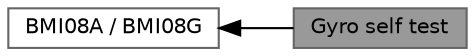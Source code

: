 digraph "Gyro self test"
{
 // LATEX_PDF_SIZE
  bgcolor="transparent";
  edge [fontname=Helvetica,fontsize=10,labelfontname=Helvetica,labelfontsize=10];
  node [fontname=Helvetica,fontsize=10,shape=box,height=0.2,width=0.4];
  rankdir=LR;
  Node2 [id="Node000002",label="BMI08A / BMI08G",height=0.2,width=0.4,color="grey40", fillcolor="white", style="filled",URL="$group__bmi08ag.html",tooltip=" "];
  Node1 [id="Node000001",label="Gyro self test",height=0.2,width=0.4,color="gray40", fillcolor="grey60", style="filled", fontcolor="black",tooltip="Set / Get power mode of gyro sensor."];
  Node2->Node1 [shape=plaintext, dir="back", style="solid"];
}
